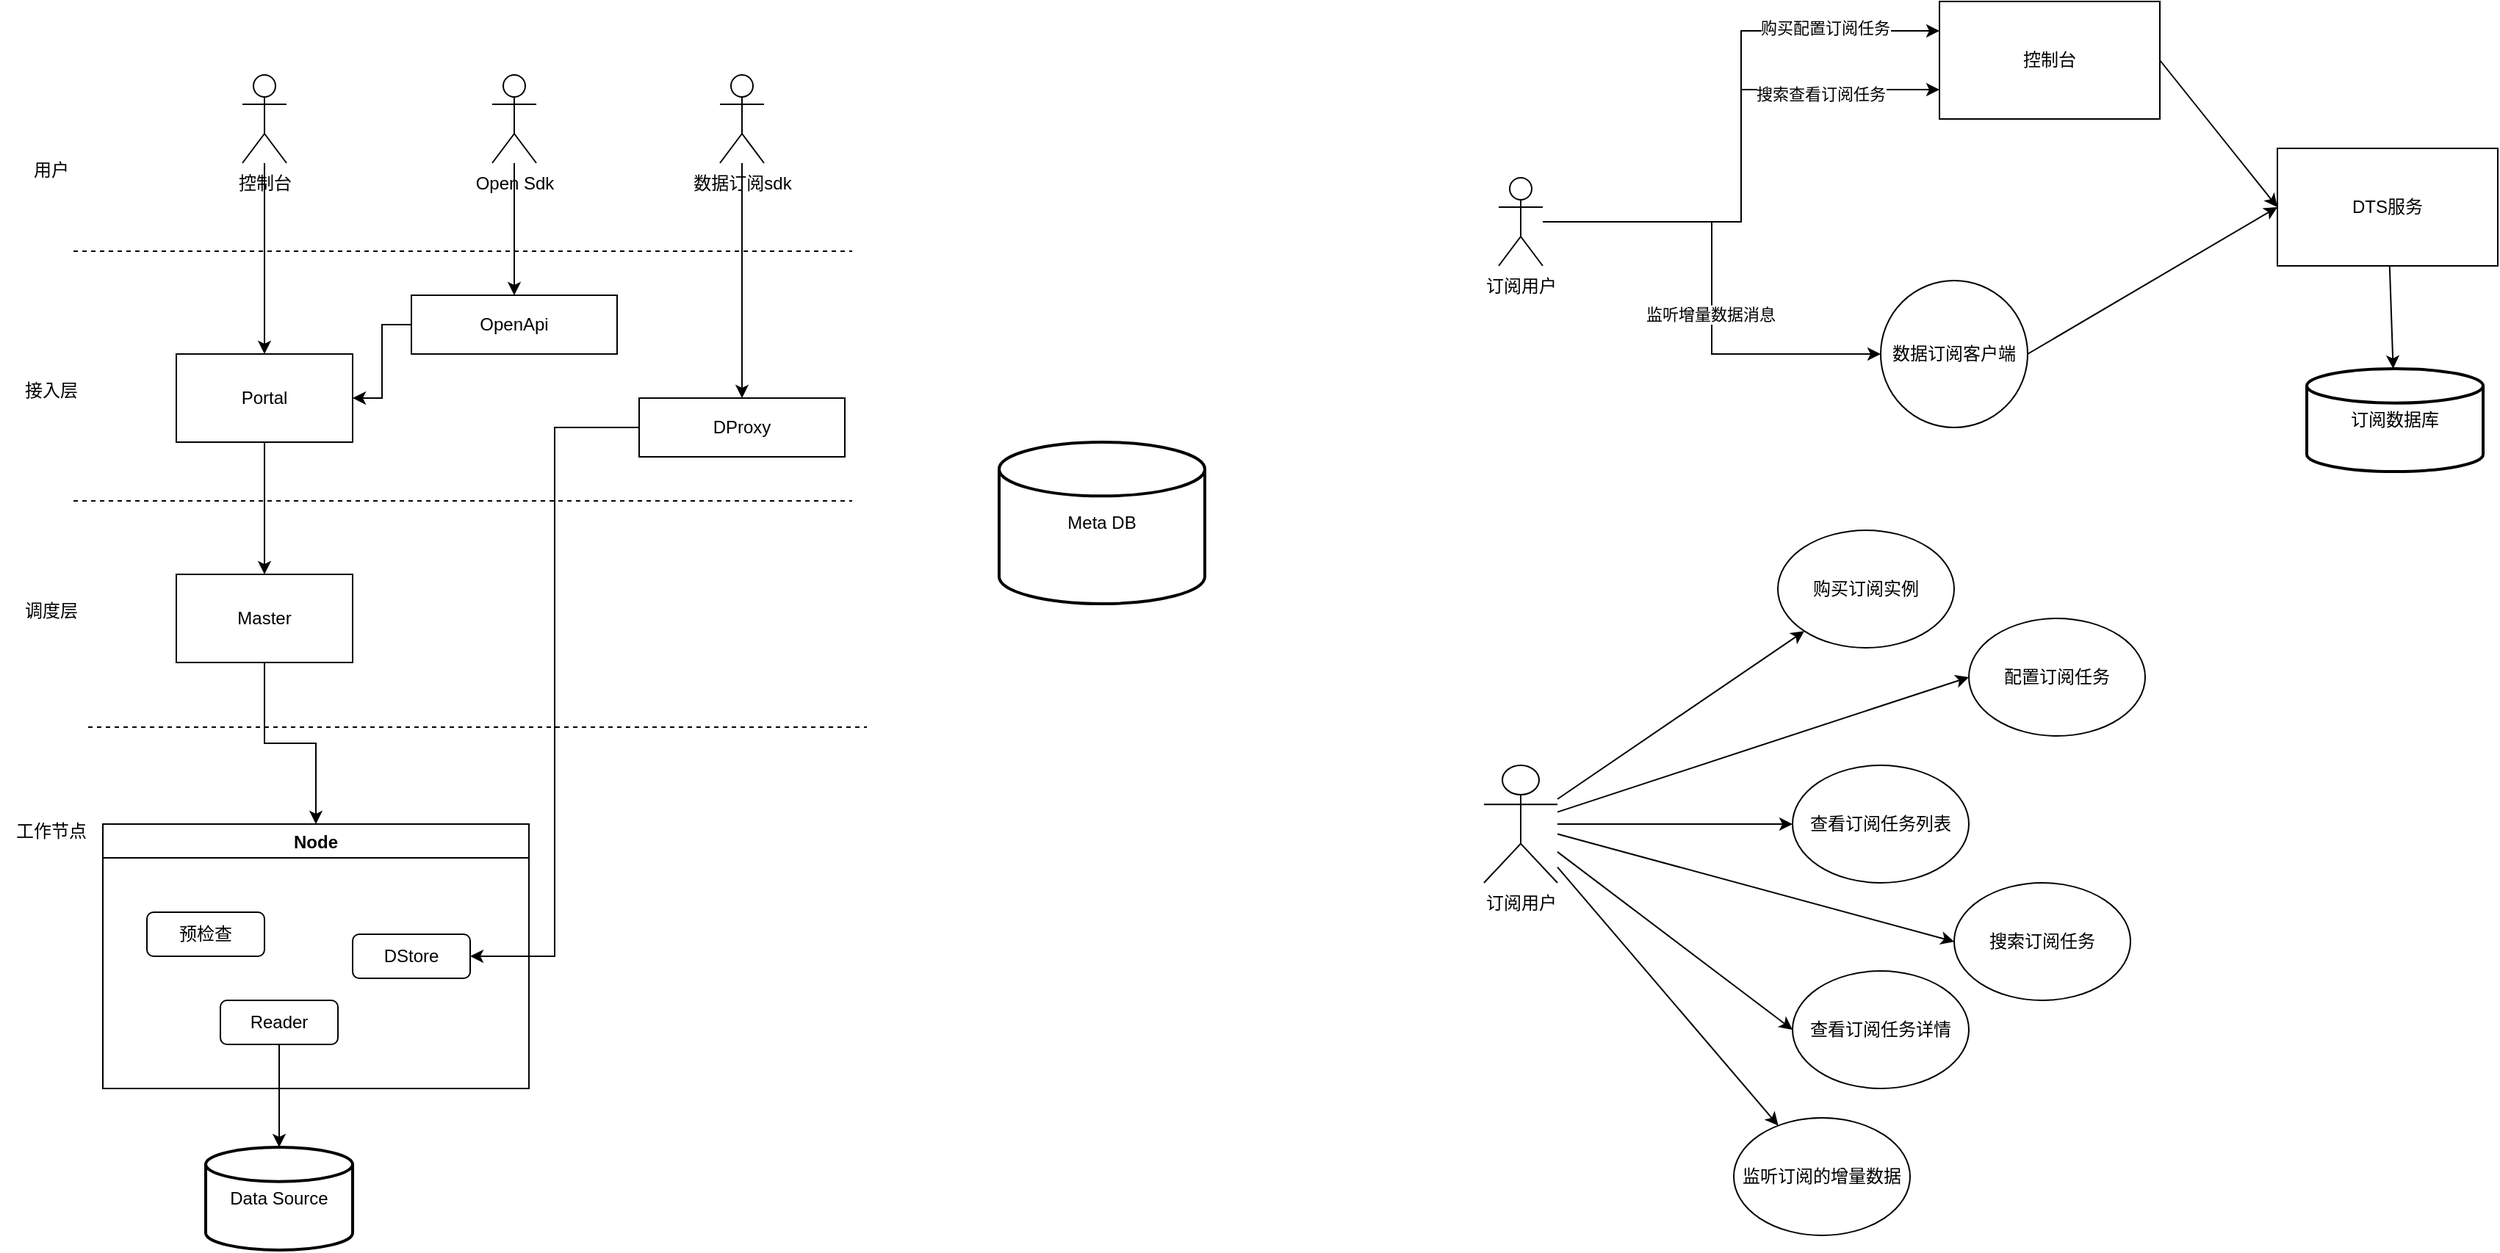 <mxfile version="14.4.7" type="github">
  <diagram id="LrhNRJhGLsuiSvbLeXJM" name="Page-1">
    <mxGraphModel dx="1426" dy="769" grid="1" gridSize="10" guides="1" tooltips="1" connect="1" arrows="1" fold="1" page="1" pageScale="1" pageWidth="2000" pageHeight="2000" math="0" shadow="0">
      <root>
        <mxCell id="0" />
        <mxCell id="1" parent="0" />
        <mxCell id="5LjGhmarWJCnvKHFiit6-1" value="" style="endArrow=none;dashed=1;html=1;" edge="1" parent="1">
          <mxGeometry width="50" height="50" relative="1" as="geometry">
            <mxPoint x="110" y="260" as="sourcePoint" />
            <mxPoint x="640" y="260" as="targetPoint" />
          </mxGeometry>
        </mxCell>
        <mxCell id="5LjGhmarWJCnvKHFiit6-2" value="" style="endArrow=none;dashed=1;html=1;" edge="1" parent="1">
          <mxGeometry width="50" height="50" relative="1" as="geometry">
            <mxPoint x="110" y="430" as="sourcePoint" />
            <mxPoint x="640" y="430" as="targetPoint" />
          </mxGeometry>
        </mxCell>
        <mxCell id="5LjGhmarWJCnvKHFiit6-34" style="edgeStyle=orthogonalEdgeStyle;rounded=0;orthogonalLoop=1;jettySize=auto;html=1;exitX=0.5;exitY=1;exitDx=0;exitDy=0;" edge="1" parent="1" source="5LjGhmarWJCnvKHFiit6-4" target="5LjGhmarWJCnvKHFiit6-32">
          <mxGeometry relative="1" as="geometry" />
        </mxCell>
        <mxCell id="5LjGhmarWJCnvKHFiit6-4" value="Portal" style="rounded=0;whiteSpace=wrap;html=1;" vertex="1" parent="1">
          <mxGeometry x="180" y="330" width="120" height="60" as="geometry" />
        </mxCell>
        <mxCell id="5LjGhmarWJCnvKHFiit6-14" style="edgeStyle=orthogonalEdgeStyle;rounded=0;orthogonalLoop=1;jettySize=auto;html=1;entryX=1;entryY=0.5;entryDx=0;entryDy=0;" edge="1" parent="1" source="5LjGhmarWJCnvKHFiit6-5" target="5LjGhmarWJCnvKHFiit6-4">
          <mxGeometry relative="1" as="geometry" />
        </mxCell>
        <mxCell id="5LjGhmarWJCnvKHFiit6-5" value="OpenApi" style="rounded=0;whiteSpace=wrap;html=1;" vertex="1" parent="1">
          <mxGeometry x="340" y="290" width="140" height="40" as="geometry" />
        </mxCell>
        <mxCell id="5LjGhmarWJCnvKHFiit6-8" value="" style="edgeStyle=orthogonalEdgeStyle;rounded=0;orthogonalLoop=1;jettySize=auto;html=1;" edge="1" parent="1" source="5LjGhmarWJCnvKHFiit6-7" target="5LjGhmarWJCnvKHFiit6-5">
          <mxGeometry relative="1" as="geometry" />
        </mxCell>
        <mxCell id="5LjGhmarWJCnvKHFiit6-7" value="Open Sdk" style="shape=umlActor;verticalLabelPosition=bottom;verticalAlign=top;html=1;outlineConnect=0;" vertex="1" parent="1">
          <mxGeometry x="395" y="140" width="30" height="60" as="geometry" />
        </mxCell>
        <mxCell id="5LjGhmarWJCnvKHFiit6-10" style="edgeStyle=orthogonalEdgeStyle;rounded=0;orthogonalLoop=1;jettySize=auto;html=1;" edge="1" parent="1" source="5LjGhmarWJCnvKHFiit6-9" target="5LjGhmarWJCnvKHFiit6-4">
          <mxGeometry relative="1" as="geometry" />
        </mxCell>
        <mxCell id="5LjGhmarWJCnvKHFiit6-9" value="控制台" style="shape=umlActor;verticalLabelPosition=bottom;verticalAlign=top;html=1;outlineConnect=0;" vertex="1" parent="1">
          <mxGeometry x="225" y="140" width="30" height="60" as="geometry" />
        </mxCell>
        <mxCell id="5LjGhmarWJCnvKHFiit6-15" value="用户" style="text;html=1;strokeColor=none;fillColor=none;align=center;verticalAlign=middle;whiteSpace=wrap;rounded=0;" vertex="1" parent="1">
          <mxGeometry x="60" y="180" width="70" height="50" as="geometry" />
        </mxCell>
        <mxCell id="5LjGhmarWJCnvKHFiit6-16" value="接入层" style="text;html=1;strokeColor=none;fillColor=none;align=center;verticalAlign=middle;whiteSpace=wrap;rounded=0;" vertex="1" parent="1">
          <mxGeometry x="60" y="330" width="70" height="50" as="geometry" />
        </mxCell>
        <mxCell id="5LjGhmarWJCnvKHFiit6-17" value="" style="endArrow=none;dashed=1;html=1;" edge="1" parent="1">
          <mxGeometry width="50" height="50" relative="1" as="geometry">
            <mxPoint x="120" y="584" as="sourcePoint" />
            <mxPoint x="650" y="584" as="targetPoint" />
          </mxGeometry>
        </mxCell>
        <mxCell id="5LjGhmarWJCnvKHFiit6-23" value="调度层" style="text;html=1;strokeColor=none;fillColor=none;align=center;verticalAlign=middle;whiteSpace=wrap;rounded=0;" vertex="1" parent="1">
          <mxGeometry x="60" y="480" width="70" height="50" as="geometry" />
        </mxCell>
        <mxCell id="5LjGhmarWJCnvKHFiit6-25" value="工作节点" style="text;html=1;strokeColor=none;fillColor=none;align=center;verticalAlign=middle;whiteSpace=wrap;rounded=0;" vertex="1" parent="1">
          <mxGeometry x="60" y="630" width="70" height="50" as="geometry" />
        </mxCell>
        <mxCell id="5LjGhmarWJCnvKHFiit6-30" style="edgeStyle=orthogonalEdgeStyle;rounded=0;orthogonalLoop=1;jettySize=auto;html=1;entryX=0.5;entryY=0;entryDx=0;entryDy=0;" edge="1" parent="1" source="5LjGhmarWJCnvKHFiit6-27" target="5LjGhmarWJCnvKHFiit6-29">
          <mxGeometry relative="1" as="geometry" />
        </mxCell>
        <mxCell id="5LjGhmarWJCnvKHFiit6-27" value="数据订阅sdk" style="shape=umlActor;verticalLabelPosition=bottom;verticalAlign=top;html=1;outlineConnect=0;" vertex="1" parent="1">
          <mxGeometry x="550" y="140" width="30" height="60" as="geometry" />
        </mxCell>
        <mxCell id="5LjGhmarWJCnvKHFiit6-43" style="edgeStyle=orthogonalEdgeStyle;rounded=0;orthogonalLoop=1;jettySize=auto;html=1;entryX=1;entryY=0.5;entryDx=0;entryDy=0;" edge="1" parent="1" source="5LjGhmarWJCnvKHFiit6-29" target="5LjGhmarWJCnvKHFiit6-42">
          <mxGeometry relative="1" as="geometry" />
        </mxCell>
        <mxCell id="5LjGhmarWJCnvKHFiit6-29" value="DProxy" style="rounded=0;whiteSpace=wrap;html=1;" vertex="1" parent="1">
          <mxGeometry x="495" y="360" width="140" height="40" as="geometry" />
        </mxCell>
        <mxCell id="5LjGhmarWJCnvKHFiit6-35" style="edgeStyle=orthogonalEdgeStyle;rounded=0;orthogonalLoop=1;jettySize=auto;html=1;exitX=0.5;exitY=1;exitDx=0;exitDy=0;entryX=0.5;entryY=0;entryDx=0;entryDy=0;" edge="1" parent="1" source="5LjGhmarWJCnvKHFiit6-32" target="5LjGhmarWJCnvKHFiit6-36">
          <mxGeometry relative="1" as="geometry">
            <mxPoint x="277.5" y="640" as="targetPoint" />
          </mxGeometry>
        </mxCell>
        <mxCell id="5LjGhmarWJCnvKHFiit6-32" value="Master" style="rounded=0;whiteSpace=wrap;html=1;" vertex="1" parent="1">
          <mxGeometry x="180" y="480" width="120" height="60" as="geometry" />
        </mxCell>
        <mxCell id="5LjGhmarWJCnvKHFiit6-36" value="Node" style="swimlane;" vertex="1" parent="1">
          <mxGeometry x="130" y="650" width="290" height="180" as="geometry" />
        </mxCell>
        <mxCell id="5LjGhmarWJCnvKHFiit6-37" value="预检查" style="rounded=1;whiteSpace=wrap;html=1;" vertex="1" parent="5LjGhmarWJCnvKHFiit6-36">
          <mxGeometry x="30" y="60" width="80" height="30" as="geometry" />
        </mxCell>
        <mxCell id="5LjGhmarWJCnvKHFiit6-39" value="Reader" style="rounded=1;whiteSpace=wrap;html=1;" vertex="1" parent="5LjGhmarWJCnvKHFiit6-36">
          <mxGeometry x="80" y="120" width="80" height="30" as="geometry" />
        </mxCell>
        <mxCell id="5LjGhmarWJCnvKHFiit6-42" value="DStore" style="rounded=1;whiteSpace=wrap;html=1;" vertex="1" parent="5LjGhmarWJCnvKHFiit6-36">
          <mxGeometry x="170" y="75" width="80" height="30" as="geometry" />
        </mxCell>
        <mxCell id="5LjGhmarWJCnvKHFiit6-40" value="Data Source" style="strokeWidth=2;html=1;shape=mxgraph.flowchart.database;whiteSpace=wrap;" vertex="1" parent="1">
          <mxGeometry x="200" y="870" width="100" height="70" as="geometry" />
        </mxCell>
        <mxCell id="5LjGhmarWJCnvKHFiit6-41" style="edgeStyle=orthogonalEdgeStyle;rounded=0;orthogonalLoop=1;jettySize=auto;html=1;" edge="1" parent="1" source="5LjGhmarWJCnvKHFiit6-39" target="5LjGhmarWJCnvKHFiit6-40">
          <mxGeometry relative="1" as="geometry" />
        </mxCell>
        <mxCell id="5LjGhmarWJCnvKHFiit6-44" value="Meta DB" style="strokeWidth=2;html=1;shape=mxgraph.flowchart.database;whiteSpace=wrap;" vertex="1" parent="1">
          <mxGeometry x="740" y="390" width="140" height="110" as="geometry" />
        </mxCell>
        <mxCell id="5LjGhmarWJCnvKHFiit6-47" value="" style="edgeStyle=orthogonalEdgeStyle;rounded=0;orthogonalLoop=1;jettySize=auto;html=1;entryX=0;entryY=0.75;entryDx=0;entryDy=0;" edge="1" parent="1" source="5LjGhmarWJCnvKHFiit6-45" target="5LjGhmarWJCnvKHFiit6-46">
          <mxGeometry relative="1" as="geometry" />
        </mxCell>
        <mxCell id="5LjGhmarWJCnvKHFiit6-53" value="搜索查看订阅任务" style="edgeLabel;html=1;align=center;verticalAlign=middle;resizable=0;points=[];" vertex="1" connectable="0" parent="5LjGhmarWJCnvKHFiit6-47">
          <mxGeometry x="0.551" y="-3" relative="1" as="geometry">
            <mxPoint as="offset" />
          </mxGeometry>
        </mxCell>
        <mxCell id="5LjGhmarWJCnvKHFiit6-51" style="edgeStyle=orthogonalEdgeStyle;rounded=0;orthogonalLoop=1;jettySize=auto;html=1;entryX=0;entryY=0.25;entryDx=0;entryDy=0;" edge="1" parent="1" source="5LjGhmarWJCnvKHFiit6-45" target="5LjGhmarWJCnvKHFiit6-46">
          <mxGeometry relative="1" as="geometry" />
        </mxCell>
        <mxCell id="5LjGhmarWJCnvKHFiit6-52" value="购买配置订阅任务" style="edgeLabel;html=1;align=center;verticalAlign=middle;resizable=0;points=[];" vertex="1" connectable="0" parent="5LjGhmarWJCnvKHFiit6-51">
          <mxGeometry x="0.608" y="2" relative="1" as="geometry">
            <mxPoint as="offset" />
          </mxGeometry>
        </mxCell>
        <mxCell id="5LjGhmarWJCnvKHFiit6-55" style="edgeStyle=orthogonalEdgeStyle;rounded=0;orthogonalLoop=1;jettySize=auto;html=1;entryX=0;entryY=0.5;entryDx=0;entryDy=0;" edge="1" parent="1" source="5LjGhmarWJCnvKHFiit6-45" target="5LjGhmarWJCnvKHFiit6-54">
          <mxGeometry relative="1" as="geometry" />
        </mxCell>
        <mxCell id="5LjGhmarWJCnvKHFiit6-56" value="监听增量数据消息" style="edgeLabel;html=1;align=center;verticalAlign=middle;resizable=0;points=[];" vertex="1" connectable="0" parent="5LjGhmarWJCnvKHFiit6-55">
          <mxGeometry x="0.113" y="-1" relative="1" as="geometry">
            <mxPoint as="offset" />
          </mxGeometry>
        </mxCell>
        <mxCell id="5LjGhmarWJCnvKHFiit6-45" value="订阅用户" style="shape=umlActor;verticalLabelPosition=bottom;verticalAlign=top;html=1;outlineConnect=0;" vertex="1" parent="1">
          <mxGeometry x="1080" y="210" width="30" height="60" as="geometry" />
        </mxCell>
        <mxCell id="5LjGhmarWJCnvKHFiit6-73" style="edgeStyle=none;rounded=0;orthogonalLoop=1;jettySize=auto;html=1;exitX=1;exitY=0.5;exitDx=0;exitDy=0;entryX=0;entryY=0.5;entryDx=0;entryDy=0;" edge="1" parent="1" source="5LjGhmarWJCnvKHFiit6-46" target="5LjGhmarWJCnvKHFiit6-72">
          <mxGeometry relative="1" as="geometry" />
        </mxCell>
        <mxCell id="5LjGhmarWJCnvKHFiit6-46" value="控制台" style="rounded=0;whiteSpace=wrap;html=1;" vertex="1" parent="1">
          <mxGeometry x="1380" y="90" width="150" height="80" as="geometry" />
        </mxCell>
        <mxCell id="5LjGhmarWJCnvKHFiit6-75" style="edgeStyle=none;rounded=0;orthogonalLoop=1;jettySize=auto;html=1;exitX=1;exitY=0.5;exitDx=0;exitDy=0;entryX=0;entryY=0.5;entryDx=0;entryDy=0;" edge="1" parent="1" source="5LjGhmarWJCnvKHFiit6-54" target="5LjGhmarWJCnvKHFiit6-72">
          <mxGeometry relative="1" as="geometry" />
        </mxCell>
        <mxCell id="5LjGhmarWJCnvKHFiit6-54" value="数据订阅客户端" style="ellipse;whiteSpace=wrap;html=1;aspect=fixed;" vertex="1" parent="1">
          <mxGeometry x="1340" y="280" width="100" height="100" as="geometry" />
        </mxCell>
        <mxCell id="5LjGhmarWJCnvKHFiit6-57" value="购买订阅实例" style="ellipse;whiteSpace=wrap;html=1;" vertex="1" parent="1">
          <mxGeometry x="1270" y="450" width="120" height="80" as="geometry" />
        </mxCell>
        <mxCell id="5LjGhmarWJCnvKHFiit6-59" style="rounded=0;orthogonalLoop=1;jettySize=auto;html=1;" edge="1" parent="1" source="5LjGhmarWJCnvKHFiit6-58" target="5LjGhmarWJCnvKHFiit6-57">
          <mxGeometry relative="1" as="geometry" />
        </mxCell>
        <mxCell id="5LjGhmarWJCnvKHFiit6-61" style="edgeStyle=none;rounded=0;orthogonalLoop=1;jettySize=auto;html=1;entryX=0;entryY=0.5;entryDx=0;entryDy=0;" edge="1" parent="1" source="5LjGhmarWJCnvKHFiit6-58" target="5LjGhmarWJCnvKHFiit6-60">
          <mxGeometry relative="1" as="geometry" />
        </mxCell>
        <mxCell id="5LjGhmarWJCnvKHFiit6-63" style="edgeStyle=none;rounded=0;orthogonalLoop=1;jettySize=auto;html=1;entryX=0;entryY=0.5;entryDx=0;entryDy=0;" edge="1" parent="1" source="5LjGhmarWJCnvKHFiit6-58" target="5LjGhmarWJCnvKHFiit6-62">
          <mxGeometry relative="1" as="geometry" />
        </mxCell>
        <mxCell id="5LjGhmarWJCnvKHFiit6-65" style="edgeStyle=none;rounded=0;orthogonalLoop=1;jettySize=auto;html=1;entryX=0;entryY=0.5;entryDx=0;entryDy=0;" edge="1" parent="1" source="5LjGhmarWJCnvKHFiit6-58" target="5LjGhmarWJCnvKHFiit6-64">
          <mxGeometry relative="1" as="geometry" />
        </mxCell>
        <mxCell id="5LjGhmarWJCnvKHFiit6-67" style="edgeStyle=none;rounded=0;orthogonalLoop=1;jettySize=auto;html=1;entryX=0;entryY=0.5;entryDx=0;entryDy=0;" edge="1" parent="1" source="5LjGhmarWJCnvKHFiit6-58" target="5LjGhmarWJCnvKHFiit6-66">
          <mxGeometry relative="1" as="geometry" />
        </mxCell>
        <mxCell id="5LjGhmarWJCnvKHFiit6-70" style="edgeStyle=none;rounded=0;orthogonalLoop=1;jettySize=auto;html=1;" edge="1" parent="1" source="5LjGhmarWJCnvKHFiit6-58" target="5LjGhmarWJCnvKHFiit6-68">
          <mxGeometry relative="1" as="geometry" />
        </mxCell>
        <mxCell id="5LjGhmarWJCnvKHFiit6-58" value="订阅用户" style="shape=umlActor;verticalLabelPosition=bottom;verticalAlign=top;html=1;outlineConnect=0;" vertex="1" parent="1">
          <mxGeometry x="1070" y="610" width="50" height="80" as="geometry" />
        </mxCell>
        <mxCell id="5LjGhmarWJCnvKHFiit6-60" value="配置订阅任务" style="ellipse;whiteSpace=wrap;html=1;" vertex="1" parent="1">
          <mxGeometry x="1400" y="510" width="120" height="80" as="geometry" />
        </mxCell>
        <mxCell id="5LjGhmarWJCnvKHFiit6-62" value="查看订阅任务列表" style="ellipse;whiteSpace=wrap;html=1;" vertex="1" parent="1">
          <mxGeometry x="1280" y="610" width="120" height="80" as="geometry" />
        </mxCell>
        <mxCell id="5LjGhmarWJCnvKHFiit6-64" value="搜索订阅任务" style="ellipse;whiteSpace=wrap;html=1;" vertex="1" parent="1">
          <mxGeometry x="1390" y="690" width="120" height="80" as="geometry" />
        </mxCell>
        <mxCell id="5LjGhmarWJCnvKHFiit6-66" value="查看订阅任务详情" style="ellipse;whiteSpace=wrap;html=1;" vertex="1" parent="1">
          <mxGeometry x="1280" y="750" width="120" height="80" as="geometry" />
        </mxCell>
        <mxCell id="5LjGhmarWJCnvKHFiit6-68" value="监听订阅的增量数据" style="ellipse;whiteSpace=wrap;html=1;" vertex="1" parent="1">
          <mxGeometry x="1240" y="850" width="120" height="80" as="geometry" />
        </mxCell>
        <mxCell id="5LjGhmarWJCnvKHFiit6-76" style="edgeStyle=none;rounded=0;orthogonalLoop=1;jettySize=auto;html=1;" edge="1" parent="1" source="5LjGhmarWJCnvKHFiit6-72" target="5LjGhmarWJCnvKHFiit6-74">
          <mxGeometry relative="1" as="geometry" />
        </mxCell>
        <mxCell id="5LjGhmarWJCnvKHFiit6-72" value="DTS服务" style="rounded=0;whiteSpace=wrap;html=1;" vertex="1" parent="1">
          <mxGeometry x="1610" y="190" width="150" height="80" as="geometry" />
        </mxCell>
        <mxCell id="5LjGhmarWJCnvKHFiit6-74" value="订阅数据库" style="strokeWidth=2;html=1;shape=mxgraph.flowchart.database;whiteSpace=wrap;" vertex="1" parent="1">
          <mxGeometry x="1630" y="340" width="120" height="70" as="geometry" />
        </mxCell>
      </root>
    </mxGraphModel>
  </diagram>
</mxfile>
